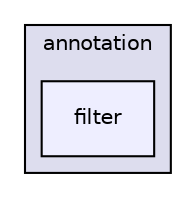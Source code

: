 digraph "java/umms/core/annotation/filter" {
  compound=true
  node [ fontsize="10", fontname="Helvetica"];
  edge [ labelfontsize="10", labelfontname="Helvetica"];
  subgraph clusterdir_7f9c8a639ce9225e124ad15182dc5540 {
    graph [ bgcolor="#ddddee", pencolor="black", label="annotation" fontname="Helvetica", fontsize="10", URL="dir_7f9c8a639ce9225e124ad15182dc5540.html"]
  dir_4c0f6d6449b1983a62220550dc69b82c [shape=box, label="filter", style="filled", fillcolor="#eeeeff", pencolor="black", URL="dir_4c0f6d6449b1983a62220550dc69b82c.html"];
  }
}
